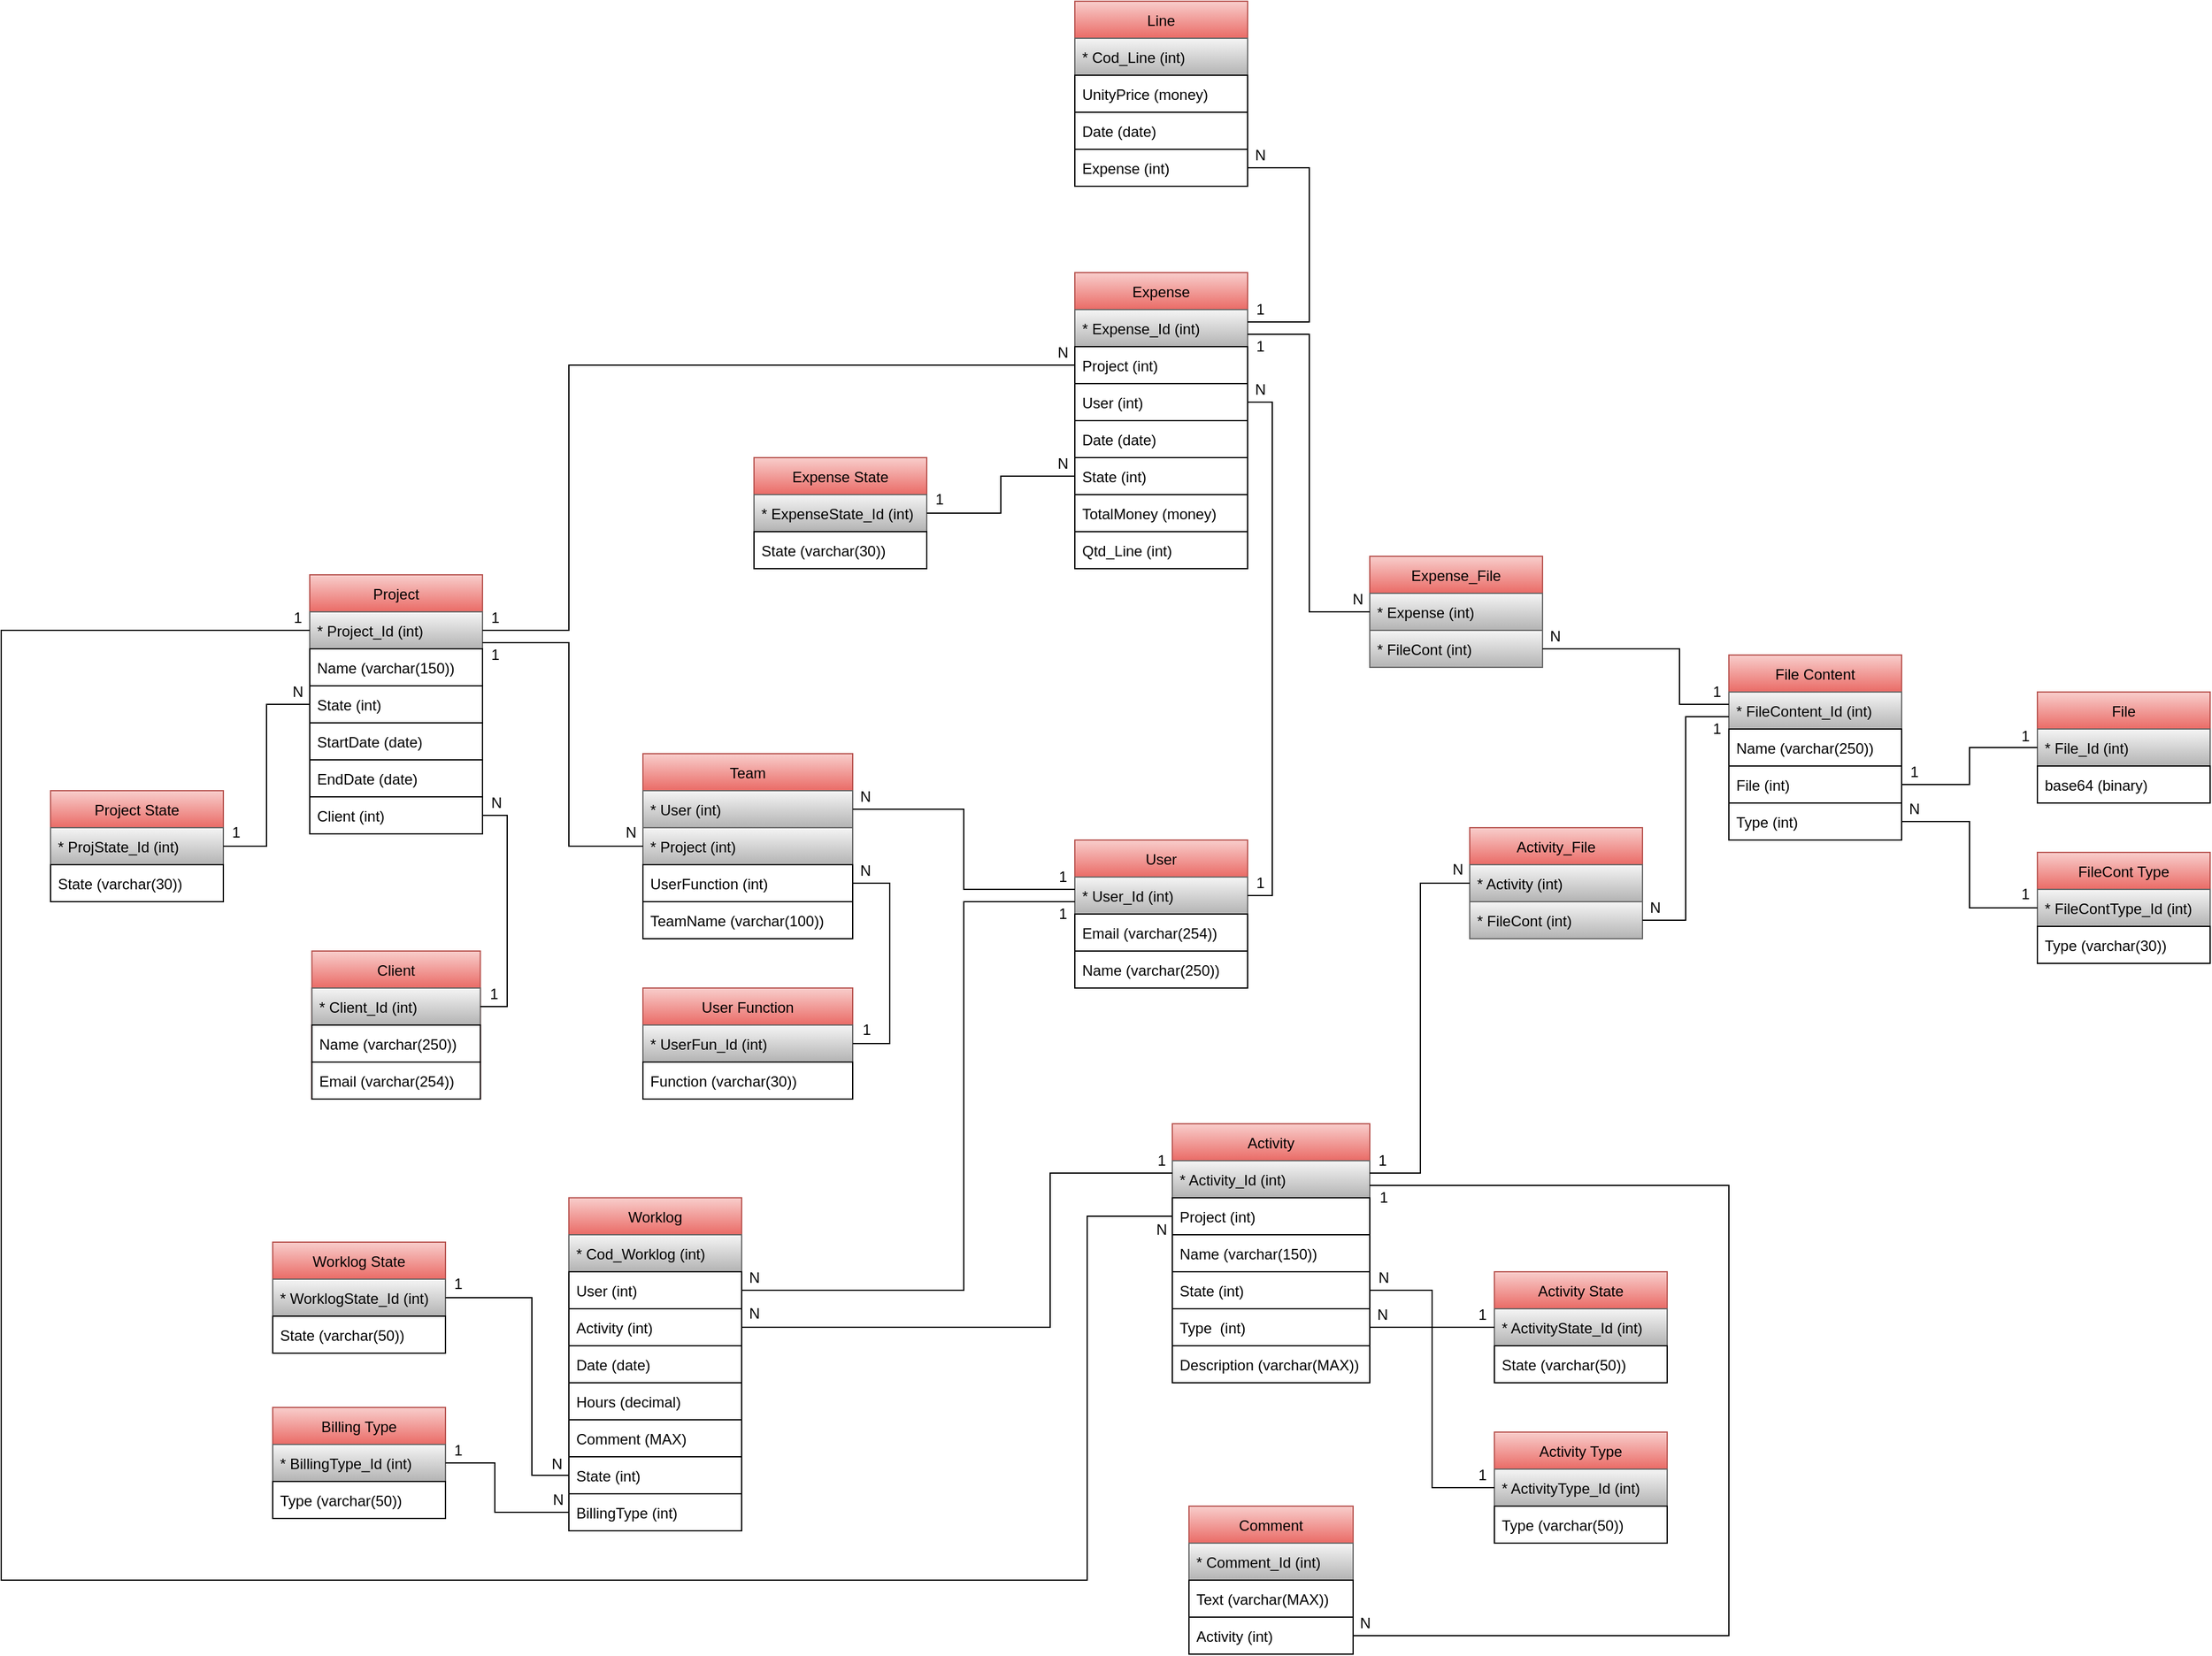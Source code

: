 <mxfile version="18.0.2" type="device"><diagram id="UZcqP46rf7-fZykjMy4E" name="Page-1"><mxGraphModel dx="1293" dy="4022" grid="1" gridSize="10" guides="1" tooltips="1" connect="1" arrows="1" fold="1" page="1" pageScale="1" pageWidth="2339" pageHeight="3300" math="0" shadow="0"><root><mxCell id="0"/><mxCell id="1" parent="0"/><mxCell id="N6C_OLNjKereVCRE5H2L-1" value="User" style="swimlane;fontStyle=0;childLayout=stackLayout;horizontal=1;startSize=30;horizontalStack=0;resizeParent=1;resizeParentMax=0;resizeLast=0;collapsible=1;marginBottom=0;fillColor=#f8cecc;strokeColor=#b85450;gradientColor=#ea6b66;" parent="1" vertex="1"><mxGeometry x="1010" y="-1820" width="140" height="120" as="geometry"/></mxCell><mxCell id="gzLGlkf0BGgcNgc3cstg-3" value="* User_Id (int)" style="text;strokeColor=#666666;fillColor=#f5f5f5;align=left;verticalAlign=middle;spacingLeft=4;spacingRight=4;overflow=hidden;points=[[0,0.5],[1,0.5]];portConstraint=eastwest;rotatable=0;gradientColor=#b3b3b3;" parent="N6C_OLNjKereVCRE5H2L-1" vertex="1"><mxGeometry y="30" width="140" height="30" as="geometry"/></mxCell><mxCell id="N6C_OLNjKereVCRE5H2L-2" value="Email (varchar(254))" style="text;align=left;verticalAlign=middle;spacingLeft=4;spacingRight=4;overflow=hidden;points=[[0,0.5],[1,0.5]];portConstraint=eastwest;rotatable=0;fillColor=default;gradientColor=none;strokeColor=default;" parent="N6C_OLNjKereVCRE5H2L-1" vertex="1"><mxGeometry y="60" width="140" height="30" as="geometry"/></mxCell><mxCell id="N6C_OLNjKereVCRE5H2L-3" value="Name (varchar(250))" style="text;strokeColor=default;fillColor=default;align=left;verticalAlign=middle;spacingLeft=4;spacingRight=4;overflow=hidden;points=[[0,0.5],[1,0.5]];portConstraint=eastwest;rotatable=0;" parent="N6C_OLNjKereVCRE5H2L-1" vertex="1"><mxGeometry y="90" width="140" height="30" as="geometry"/></mxCell><mxCell id="N6C_OLNjKereVCRE5H2L-5" value="Team" style="swimlane;fontStyle=0;childLayout=stackLayout;horizontal=1;startSize=30;horizontalStack=0;resizeParent=1;resizeParentMax=0;resizeLast=0;collapsible=1;marginBottom=0;fillColor=#f8cecc;strokeColor=#b85450;gradientColor=#ea6b66;" parent="1" vertex="1"><mxGeometry x="660" y="-1890" width="170" height="150" as="geometry"><mxRectangle x="260" y="20" width="60" height="30" as="alternateBounds"/></mxGeometry></mxCell><mxCell id="N6C_OLNjKereVCRE5H2L-6" value="* User (int)" style="text;strokeColor=#666666;fillColor=#f5f5f5;align=left;verticalAlign=middle;spacingLeft=4;spacingRight=4;overflow=hidden;points=[[0,0.5],[1,0.5]];portConstraint=eastwest;rotatable=0;gradientColor=#b3b3b3;" parent="N6C_OLNjKereVCRE5H2L-5" vertex="1"><mxGeometry y="30" width="170" height="30" as="geometry"/></mxCell><mxCell id="N6C_OLNjKereVCRE5H2L-7" value="* Project (int)" style="text;strokeColor=#666666;fillColor=#f5f5f5;align=left;verticalAlign=middle;spacingLeft=4;spacingRight=4;overflow=hidden;points=[[0,0.5],[1,0.5]];portConstraint=eastwest;rotatable=0;gradientColor=#b3b3b3;" parent="N6C_OLNjKereVCRE5H2L-5" vertex="1"><mxGeometry y="60" width="170" height="30" as="geometry"/></mxCell><mxCell id="N6C_OLNjKereVCRE5H2L-8" value="UserFunction (int)" style="text;strokeColor=default;fillColor=default;align=left;verticalAlign=middle;spacingLeft=4;spacingRight=4;overflow=hidden;points=[[0,0.5],[1,0.5]];portConstraint=eastwest;rotatable=0;" parent="N6C_OLNjKereVCRE5H2L-5" vertex="1"><mxGeometry y="90" width="170" height="30" as="geometry"/></mxCell><mxCell id="N6C_OLNjKereVCRE5H2L-9" value="TeamName (varchar(100))" style="text;strokeColor=default;fillColor=default;align=left;verticalAlign=middle;spacingLeft=4;spacingRight=4;overflow=hidden;points=[[0,0.5],[1,0.5]];portConstraint=eastwest;rotatable=0;" parent="N6C_OLNjKereVCRE5H2L-5" vertex="1"><mxGeometry y="120" width="170" height="30" as="geometry"/></mxCell><mxCell id="N6C_OLNjKereVCRE5H2L-10" value="Project" style="swimlane;fontStyle=0;childLayout=stackLayout;horizontal=1;startSize=30;horizontalStack=0;resizeParent=1;resizeParentMax=0;resizeLast=0;collapsible=1;marginBottom=0;fillColor=#f8cecc;strokeColor=#b85450;gradientColor=#ea6b66;" parent="1" vertex="1"><mxGeometry x="390" y="-2035" width="140" height="210" as="geometry"/></mxCell><mxCell id="gzLGlkf0BGgcNgc3cstg-2" value="* Project_Id (int)" style="text;strokeColor=#666666;fillColor=#f5f5f5;align=left;verticalAlign=middle;spacingLeft=4;spacingRight=4;overflow=hidden;points=[[0,0.5],[1,0.5]];portConstraint=eastwest;rotatable=0;gradientColor=#b3b3b3;" parent="N6C_OLNjKereVCRE5H2L-10" vertex="1"><mxGeometry y="30" width="140" height="30" as="geometry"/></mxCell><mxCell id="N6C_OLNjKereVCRE5H2L-11" value="Name (varchar(150))" style="text;align=left;verticalAlign=middle;spacingLeft=4;spacingRight=4;overflow=hidden;points=[[0,0.5],[1,0.5]];portConstraint=eastwest;rotatable=0;fillColor=default;strokeColor=default;" parent="N6C_OLNjKereVCRE5H2L-10" vertex="1"><mxGeometry y="60" width="140" height="30" as="geometry"/></mxCell><mxCell id="N6C_OLNjKereVCRE5H2L-12" value="State (int)" style="text;strokeColor=default;fillColor=default;align=left;verticalAlign=middle;spacingLeft=4;spacingRight=4;overflow=hidden;points=[[0,0.5],[1,0.5]];portConstraint=eastwest;rotatable=0;" parent="N6C_OLNjKereVCRE5H2L-10" vertex="1"><mxGeometry y="90" width="140" height="30" as="geometry"/></mxCell><mxCell id="N6C_OLNjKereVCRE5H2L-13" value="StartDate (date)" style="text;strokeColor=default;fillColor=default;align=left;verticalAlign=middle;spacingLeft=4;spacingRight=4;overflow=hidden;points=[[0,0.5],[1,0.5]];portConstraint=eastwest;rotatable=0;" parent="N6C_OLNjKereVCRE5H2L-10" vertex="1"><mxGeometry y="120" width="140" height="30" as="geometry"/></mxCell><mxCell id="N6C_OLNjKereVCRE5H2L-14" value="EndDate (date)" style="text;strokeColor=default;fillColor=default;align=left;verticalAlign=middle;spacingLeft=4;spacingRight=4;overflow=hidden;points=[[0,0.5],[1,0.5]];portConstraint=eastwest;rotatable=0;" parent="N6C_OLNjKereVCRE5H2L-10" vertex="1"><mxGeometry y="150" width="140" height="30" as="geometry"/></mxCell><mxCell id="gzLGlkf0BGgcNgc3cstg-12" value="Client (int)" style="text;strokeColor=default;fillColor=default;align=left;verticalAlign=middle;spacingLeft=4;spacingRight=4;overflow=hidden;points=[[0,0.5],[1,0.5]];portConstraint=eastwest;rotatable=0;" parent="N6C_OLNjKereVCRE5H2L-10" vertex="1"><mxGeometry y="180" width="140" height="30" as="geometry"/></mxCell><mxCell id="gzLGlkf0BGgcNgc3cstg-8" value="Client" style="swimlane;fontStyle=0;childLayout=stackLayout;horizontal=1;startSize=30;horizontalStack=0;resizeParent=1;resizeParentMax=0;resizeLast=0;collapsible=1;marginBottom=0;strokeColor=#b85450;fillColor=#f8cecc;gradientColor=#ea6b66;" parent="1" vertex="1"><mxGeometry x="391.75" y="-1730" width="136.5" height="120" as="geometry"/></mxCell><mxCell id="gzLGlkf0BGgcNgc3cstg-9" value="* Client_Id (int)" style="text;strokeColor=#666666;fillColor=#f5f5f5;align=left;verticalAlign=middle;spacingLeft=4;spacingRight=4;overflow=hidden;points=[[0,0.5],[1,0.5]];portConstraint=eastwest;rotatable=0;gradientColor=#b3b3b3;" parent="gzLGlkf0BGgcNgc3cstg-8" vertex="1"><mxGeometry y="30" width="136.5" height="30" as="geometry"/></mxCell><mxCell id="gzLGlkf0BGgcNgc3cstg-10" value="Name (varchar(250))" style="text;strokeColor=default;fillColor=default;align=left;verticalAlign=middle;spacingLeft=4;spacingRight=4;overflow=hidden;points=[[0,0.5],[1,0.5]];portConstraint=eastwest;rotatable=0;gradientColor=none;" parent="gzLGlkf0BGgcNgc3cstg-8" vertex="1"><mxGeometry y="60" width="136.5" height="30" as="geometry"/></mxCell><mxCell id="gzLGlkf0BGgcNgc3cstg-11" value="Email (varchar(254))" style="text;strokeColor=default;fillColor=default;align=left;verticalAlign=middle;spacingLeft=4;spacingRight=4;overflow=hidden;points=[[0,0.5],[1,0.5]];portConstraint=eastwest;rotatable=0;gradientColor=none;" parent="gzLGlkf0BGgcNgc3cstg-8" vertex="1"><mxGeometry y="90" width="136.5" height="30" as="geometry"/></mxCell><mxCell id="gzLGlkf0BGgcNgc3cstg-13" value="User Function" style="swimlane;fontStyle=0;childLayout=stackLayout;horizontal=1;startSize=30;horizontalStack=0;resizeParent=1;resizeParentMax=0;resizeLast=0;collapsible=1;marginBottom=0;strokeColor=#b85450;fillColor=#f8cecc;gradientColor=#ea6b66;" parent="1" vertex="1"><mxGeometry x="660" y="-1700" width="170" height="90" as="geometry"/></mxCell><mxCell id="gzLGlkf0BGgcNgc3cstg-14" value="* UserFun_Id (int)" style="text;strokeColor=#666666;fillColor=#f5f5f5;align=left;verticalAlign=middle;spacingLeft=4;spacingRight=4;overflow=hidden;points=[[0,0.5],[1,0.5]];portConstraint=eastwest;rotatable=0;gradientColor=#b3b3b3;" parent="gzLGlkf0BGgcNgc3cstg-13" vertex="1"><mxGeometry y="30" width="170" height="30" as="geometry"/></mxCell><mxCell id="gzLGlkf0BGgcNgc3cstg-15" value="Function (varchar(30))" style="text;strokeColor=default;fillColor=default;align=left;verticalAlign=middle;spacingLeft=4;spacingRight=4;overflow=hidden;points=[[0,0.5],[1,0.5]];portConstraint=eastwest;rotatable=0;" parent="gzLGlkf0BGgcNgc3cstg-13" vertex="1"><mxGeometry y="60" width="170" height="30" as="geometry"/></mxCell><mxCell id="gzLGlkf0BGgcNgc3cstg-21" value="Project State" style="swimlane;fontStyle=0;childLayout=stackLayout;horizontal=1;startSize=30;horizontalStack=0;resizeParent=1;resizeParentMax=0;resizeLast=0;collapsible=1;marginBottom=0;strokeColor=#b85450;fillColor=#f8cecc;gradientColor=#ea6b66;" parent="1" vertex="1"><mxGeometry x="180" y="-1860" width="140" height="90" as="geometry"/></mxCell><mxCell id="gzLGlkf0BGgcNgc3cstg-22" value="* ProjState_Id (int)" style="text;strokeColor=#666666;fillColor=#f5f5f5;align=left;verticalAlign=middle;spacingLeft=4;spacingRight=4;overflow=hidden;points=[[0,0.5],[1,0.5]];portConstraint=eastwest;rotatable=0;gradientColor=#b3b3b3;" parent="gzLGlkf0BGgcNgc3cstg-21" vertex="1"><mxGeometry y="30" width="140" height="30" as="geometry"/></mxCell><mxCell id="gzLGlkf0BGgcNgc3cstg-23" value="State (varchar(30))" style="text;strokeColor=default;fillColor=default;align=left;verticalAlign=middle;spacingLeft=4;spacingRight=4;overflow=hidden;points=[[0,0.5],[1,0.5]];portConstraint=eastwest;rotatable=0;" parent="gzLGlkf0BGgcNgc3cstg-21" vertex="1"><mxGeometry y="60" width="140" height="30" as="geometry"/></mxCell><mxCell id="gzLGlkf0BGgcNgc3cstg-46" value="Activity_File" style="swimlane;fontStyle=0;childLayout=stackLayout;horizontal=1;startSize=30;horizontalStack=0;resizeParent=1;resizeParentMax=0;resizeLast=0;collapsible=1;marginBottom=0;strokeColor=#b85450;fillColor=#f8cecc;gradientColor=#ea6b66;" parent="1" vertex="1"><mxGeometry x="1330" y="-1830" width="140" height="90" as="geometry"/></mxCell><mxCell id="gzLGlkf0BGgcNgc3cstg-47" value="* Activity (int)" style="text;strokeColor=#666666;fillColor=#f5f5f5;align=left;verticalAlign=middle;spacingLeft=4;spacingRight=4;overflow=hidden;points=[[0,0.5],[1,0.5]];portConstraint=eastwest;rotatable=0;gradientColor=#b3b3b3;" parent="gzLGlkf0BGgcNgc3cstg-46" vertex="1"><mxGeometry y="30" width="140" height="30" as="geometry"/></mxCell><mxCell id="gzLGlkf0BGgcNgc3cstg-48" value="* FileCont (int)" style="text;strokeColor=#666666;fillColor=#f5f5f5;align=left;verticalAlign=middle;spacingLeft=4;spacingRight=4;overflow=hidden;points=[[0,0.5],[1,0.5]];portConstraint=eastwest;rotatable=0;gradientColor=#b3b3b3;" parent="gzLGlkf0BGgcNgc3cstg-46" vertex="1"><mxGeometry y="60" width="140" height="30" as="geometry"/></mxCell><mxCell id="gzLGlkf0BGgcNgc3cstg-50" value="File Content" style="swimlane;fontStyle=0;childLayout=stackLayout;horizontal=1;startSize=30;horizontalStack=0;resizeParent=1;resizeParentMax=0;resizeLast=0;collapsible=1;marginBottom=0;strokeColor=#b85450;fillColor=#f8cecc;gradientColor=#ea6b66;" parent="1" vertex="1"><mxGeometry x="1540" y="-1970" width="140" height="150" as="geometry"/></mxCell><mxCell id="gzLGlkf0BGgcNgc3cstg-54" value="* FileContent_Id (int)" style="text;strokeColor=#666666;fillColor=#f5f5f5;align=left;verticalAlign=middle;spacingLeft=4;spacingRight=4;overflow=hidden;points=[[0,0.5],[1,0.5]];portConstraint=eastwest;rotatable=0;gradientColor=#b3b3b3;" parent="gzLGlkf0BGgcNgc3cstg-50" vertex="1"><mxGeometry y="30" width="140" height="30" as="geometry"/></mxCell><mxCell id="gzLGlkf0BGgcNgc3cstg-51" value="Name (varchar(250))" style="text;strokeColor=default;fillColor=default;align=left;verticalAlign=middle;spacingLeft=4;spacingRight=4;overflow=hidden;points=[[0,0.5],[1,0.5]];portConstraint=eastwest;rotatable=0;" parent="gzLGlkf0BGgcNgc3cstg-50" vertex="1"><mxGeometry y="60" width="140" height="30" as="geometry"/></mxCell><mxCell id="gzLGlkf0BGgcNgc3cstg-59" value="File (int)" style="text;strokeColor=default;fillColor=default;align=left;verticalAlign=middle;spacingLeft=4;spacingRight=4;overflow=hidden;points=[[0,0.5],[1,0.5]];portConstraint=eastwest;rotatable=0;" parent="gzLGlkf0BGgcNgc3cstg-50" vertex="1"><mxGeometry y="90" width="140" height="30" as="geometry"/></mxCell><mxCell id="gzLGlkf0BGgcNgc3cstg-52" value="Type (int)" style="text;strokeColor=default;fillColor=default;align=left;verticalAlign=middle;spacingLeft=4;spacingRight=4;overflow=hidden;points=[[0,0.5],[1,0.5]];portConstraint=eastwest;rotatable=0;" parent="gzLGlkf0BGgcNgc3cstg-50" vertex="1"><mxGeometry y="120" width="140" height="30" as="geometry"/></mxCell><mxCell id="gzLGlkf0BGgcNgc3cstg-55" value="File" style="swimlane;fontStyle=0;childLayout=stackLayout;horizontal=1;startSize=30;horizontalStack=0;resizeParent=1;resizeParentMax=0;resizeLast=0;collapsible=1;marginBottom=0;strokeColor=#b85450;fillColor=#f8cecc;gradientColor=#ea6b66;" parent="1" vertex="1"><mxGeometry x="1790" y="-1940" width="140" height="90" as="geometry"/></mxCell><mxCell id="gzLGlkf0BGgcNgc3cstg-56" value="* File_Id (int)" style="text;strokeColor=#666666;fillColor=#f5f5f5;align=left;verticalAlign=middle;spacingLeft=4;spacingRight=4;overflow=hidden;points=[[0,0.5],[1,0.5]];portConstraint=eastwest;rotatable=0;gradientColor=#b3b3b3;" parent="gzLGlkf0BGgcNgc3cstg-55" vertex="1"><mxGeometry y="30" width="140" height="30" as="geometry"/></mxCell><mxCell id="gzLGlkf0BGgcNgc3cstg-57" value="base64 (binary)" style="text;strokeColor=default;fillColor=default;align=left;verticalAlign=middle;spacingLeft=4;spacingRight=4;overflow=hidden;points=[[0,0.5],[1,0.5]];portConstraint=eastwest;rotatable=0;" parent="gzLGlkf0BGgcNgc3cstg-55" vertex="1"><mxGeometry y="60" width="140" height="30" as="geometry"/></mxCell><mxCell id="gzLGlkf0BGgcNgc3cstg-63" value="Expense" style="swimlane;fontStyle=0;childLayout=stackLayout;horizontal=1;startSize=30;horizontalStack=0;resizeParent=1;resizeParentMax=0;resizeLast=0;collapsible=1;marginBottom=0;strokeColor=#b85450;fillColor=#f8cecc;gradientColor=#ea6b66;" parent="1" vertex="1"><mxGeometry x="1010" y="-2280" width="140" height="240" as="geometry"/></mxCell><mxCell id="gzLGlkf0BGgcNgc3cstg-64" value="* Expense_Id (int)" style="text;strokeColor=#666666;fillColor=#f5f5f5;align=left;verticalAlign=middle;spacingLeft=4;spacingRight=4;overflow=hidden;points=[[0,0.5],[1,0.5]];portConstraint=eastwest;rotatable=0;gradientColor=#b3b3b3;" parent="gzLGlkf0BGgcNgc3cstg-63" vertex="1"><mxGeometry y="30" width="140" height="30" as="geometry"/></mxCell><mxCell id="gzLGlkf0BGgcNgc3cstg-65" value="Project (int)" style="text;strokeColor=default;fillColor=default;align=left;verticalAlign=middle;spacingLeft=4;spacingRight=4;overflow=hidden;points=[[0,0.5],[1,0.5]];portConstraint=eastwest;rotatable=0;" parent="gzLGlkf0BGgcNgc3cstg-63" vertex="1"><mxGeometry y="60" width="140" height="30" as="geometry"/></mxCell><mxCell id="gzLGlkf0BGgcNgc3cstg-77" value="User (int)" style="text;strokeColor=default;fillColor=default;align=left;verticalAlign=middle;spacingLeft=4;spacingRight=4;overflow=hidden;points=[[0,0.5],[1,0.5]];portConstraint=eastwest;rotatable=0;" parent="gzLGlkf0BGgcNgc3cstg-63" vertex="1"><mxGeometry y="90" width="140" height="30" as="geometry"/></mxCell><mxCell id="gzLGlkf0BGgcNgc3cstg-66" value="Date (date)" style="text;strokeColor=default;fillColor=default;align=left;verticalAlign=middle;spacingLeft=4;spacingRight=4;overflow=hidden;points=[[0,0.5],[1,0.5]];portConstraint=eastwest;rotatable=0;" parent="gzLGlkf0BGgcNgc3cstg-63" vertex="1"><mxGeometry y="120" width="140" height="30" as="geometry"/></mxCell><mxCell id="gzLGlkf0BGgcNgc3cstg-78" value="State (int)" style="text;strokeColor=default;fillColor=default;align=left;verticalAlign=middle;spacingLeft=4;spacingRight=4;overflow=hidden;points=[[0,0.5],[1,0.5]];portConstraint=eastwest;rotatable=0;" parent="gzLGlkf0BGgcNgc3cstg-63" vertex="1"><mxGeometry y="150" width="140" height="30" as="geometry"/></mxCell><mxCell id="gzLGlkf0BGgcNgc3cstg-92" value="TotalMoney (money)" style="text;strokeColor=default;fillColor=default;align=left;verticalAlign=middle;spacingLeft=4;spacingRight=4;overflow=hidden;points=[[0,0.5],[1,0.5]];portConstraint=eastwest;rotatable=0;" parent="gzLGlkf0BGgcNgc3cstg-63" vertex="1"><mxGeometry y="180" width="140" height="30" as="geometry"/></mxCell><mxCell id="gzLGlkf0BGgcNgc3cstg-94" value="Qtd_Line (int)" style="text;strokeColor=default;fillColor=default;align=left;verticalAlign=middle;spacingLeft=4;spacingRight=4;overflow=hidden;points=[[0,0.5],[1,0.5]];portConstraint=eastwest;rotatable=0;" parent="gzLGlkf0BGgcNgc3cstg-63" vertex="1"><mxGeometry y="210" width="140" height="30" as="geometry"/></mxCell><mxCell id="gzLGlkf0BGgcNgc3cstg-67" value="Expense_File" style="swimlane;fontStyle=0;childLayout=stackLayout;horizontal=1;startSize=30;horizontalStack=0;resizeParent=1;resizeParentMax=0;resizeLast=0;collapsible=1;marginBottom=0;strokeColor=#b85450;fillColor=#f8cecc;gradientColor=#ea6b66;" parent="1" vertex="1"><mxGeometry x="1249" y="-2050" width="140" height="90" as="geometry"/></mxCell><mxCell id="gzLGlkf0BGgcNgc3cstg-68" value="* Expense (int)" style="text;strokeColor=#666666;fillColor=#f5f5f5;align=left;verticalAlign=middle;spacingLeft=4;spacingRight=4;overflow=hidden;points=[[0,0.5],[1,0.5]];portConstraint=eastwest;rotatable=0;gradientColor=#b3b3b3;" parent="gzLGlkf0BGgcNgc3cstg-67" vertex="1"><mxGeometry y="30" width="140" height="30" as="geometry"/></mxCell><mxCell id="gzLGlkf0BGgcNgc3cstg-69" value="* FileCont (int)" style="text;strokeColor=#666666;fillColor=#f5f5f5;align=left;verticalAlign=middle;spacingLeft=4;spacingRight=4;overflow=hidden;points=[[0,0.5],[1,0.5]];portConstraint=eastwest;rotatable=0;gradientColor=#b3b3b3;" parent="gzLGlkf0BGgcNgc3cstg-67" vertex="1"><mxGeometry y="60" width="140" height="30" as="geometry"/></mxCell><mxCell id="gzLGlkf0BGgcNgc3cstg-71" value="FileCont Type" style="swimlane;fontStyle=0;childLayout=stackLayout;horizontal=1;startSize=30;horizontalStack=0;resizeParent=1;resizeParentMax=0;resizeLast=0;collapsible=1;marginBottom=0;strokeColor=#b85450;fillColor=#f8cecc;gradientColor=#ea6b66;" parent="1" vertex="1"><mxGeometry x="1790" y="-1810" width="140" height="90" as="geometry"/></mxCell><mxCell id="gzLGlkf0BGgcNgc3cstg-72" value="* FileContType_Id (int)" style="text;strokeColor=#666666;fillColor=#f5f5f5;align=left;verticalAlign=middle;spacingLeft=4;spacingRight=4;overflow=hidden;points=[[0,0.5],[1,0.5]];portConstraint=eastwest;rotatable=0;gradientColor=#b3b3b3;" parent="gzLGlkf0BGgcNgc3cstg-71" vertex="1"><mxGeometry y="30" width="140" height="30" as="geometry"/></mxCell><mxCell id="gzLGlkf0BGgcNgc3cstg-73" value="Type (varchar(30))" style="text;strokeColor=default;fillColor=default;align=left;verticalAlign=middle;spacingLeft=4;spacingRight=4;overflow=hidden;points=[[0,0.5],[1,0.5]];portConstraint=eastwest;rotatable=0;" parent="gzLGlkf0BGgcNgc3cstg-71" vertex="1"><mxGeometry y="60" width="140" height="30" as="geometry"/></mxCell><mxCell id="gzLGlkf0BGgcNgc3cstg-79" value="Expense State" style="swimlane;fontStyle=0;childLayout=stackLayout;horizontal=1;startSize=30;horizontalStack=0;resizeParent=1;resizeParentMax=0;resizeLast=0;collapsible=1;marginBottom=0;strokeColor=#b85450;fillColor=#f8cecc;gradientColor=#ea6b66;" parent="1" vertex="1"><mxGeometry x="750" y="-2130" width="140" height="90" as="geometry"/></mxCell><mxCell id="gzLGlkf0BGgcNgc3cstg-80" value="* ExpenseState_Id (int)" style="text;strokeColor=#666666;fillColor=#f5f5f5;align=left;verticalAlign=middle;spacingLeft=4;spacingRight=4;overflow=hidden;points=[[0,0.5],[1,0.5]];portConstraint=eastwest;rotatable=0;gradientColor=#b3b3b3;" parent="gzLGlkf0BGgcNgc3cstg-79" vertex="1"><mxGeometry y="30" width="140" height="30" as="geometry"/></mxCell><mxCell id="gzLGlkf0BGgcNgc3cstg-81" value="State (varchar(30))" style="text;strokeColor=default;fillColor=default;align=left;verticalAlign=middle;spacingLeft=4;spacingRight=4;overflow=hidden;points=[[0,0.5],[1,0.5]];portConstraint=eastwest;rotatable=0;" parent="gzLGlkf0BGgcNgc3cstg-79" vertex="1"><mxGeometry y="60" width="140" height="30" as="geometry"/></mxCell><mxCell id="gzLGlkf0BGgcNgc3cstg-85" value="Line" style="swimlane;fontStyle=0;childLayout=stackLayout;horizontal=1;startSize=30;horizontalStack=0;resizeParent=1;resizeParentMax=0;resizeLast=0;collapsible=1;marginBottom=0;strokeColor=#b85450;fillColor=#f8cecc;gradientColor=#ea6b66;" parent="1" vertex="1"><mxGeometry x="1010" y="-2500" width="140" height="150" as="geometry"/></mxCell><mxCell id="gzLGlkf0BGgcNgc3cstg-86" value="* Cod_Line (int)" style="text;strokeColor=#666666;fillColor=#f5f5f5;align=left;verticalAlign=middle;spacingLeft=4;spacingRight=4;overflow=hidden;points=[[0,0.5],[1,0.5]];portConstraint=eastwest;rotatable=0;gradientColor=#b3b3b3;" parent="gzLGlkf0BGgcNgc3cstg-85" vertex="1"><mxGeometry y="30" width="140" height="30" as="geometry"/></mxCell><mxCell id="gzLGlkf0BGgcNgc3cstg-87" value="UnityPrice (money)" style="text;align=left;verticalAlign=middle;spacingLeft=4;spacingRight=4;overflow=hidden;points=[[0,0.5],[1,0.5]];portConstraint=eastwest;rotatable=0;strokeColor=default;fillColor=default;" parent="gzLGlkf0BGgcNgc3cstg-85" vertex="1"><mxGeometry y="60" width="140" height="30" as="geometry"/></mxCell><mxCell id="gzLGlkf0BGgcNgc3cstg-88" value="Date (date)" style="text;align=left;verticalAlign=middle;spacingLeft=4;spacingRight=4;overflow=hidden;points=[[0,0.5],[1,0.5]];portConstraint=eastwest;rotatable=0;strokeColor=default;fillColor=default;" parent="gzLGlkf0BGgcNgc3cstg-85" vertex="1"><mxGeometry y="90" width="140" height="30" as="geometry"/></mxCell><mxCell id="gzLGlkf0BGgcNgc3cstg-96" value="Expense (int)" style="text;align=left;verticalAlign=middle;spacingLeft=4;spacingRight=4;overflow=hidden;points=[[0,0.5],[1,0.5]];portConstraint=eastwest;rotatable=0;strokeColor=default;fillColor=default;" parent="gzLGlkf0BGgcNgc3cstg-85" vertex="1"><mxGeometry y="120" width="140" height="30" as="geometry"/></mxCell><mxCell id="U_31m7MZZK4aM4QeYQs5-18" value="Activity" style="swimlane;fontStyle=0;childLayout=stackLayout;horizontal=1;startSize=30;horizontalStack=0;resizeParent=1;resizeParentMax=0;resizeLast=0;collapsible=1;marginBottom=0;fillColor=#f8cecc;strokeColor=#b85450;gradientColor=#ea6b66;" parent="1" vertex="1"><mxGeometry x="1089" y="-1590" width="160" height="210" as="geometry"/></mxCell><mxCell id="U_31m7MZZK4aM4QeYQs5-19" value="* Activity_Id (int)" style="text;align=left;verticalAlign=middle;spacingLeft=4;spacingRight=4;overflow=hidden;points=[[0,0.5],[1,0.5]];portConstraint=eastwest;rotatable=0;fillColor=#f5f5f5;strokeColor=#666666;gradientColor=#b3b3b3;" parent="U_31m7MZZK4aM4QeYQs5-18" vertex="1"><mxGeometry y="30" width="160" height="30" as="geometry"/></mxCell><mxCell id="U_31m7MZZK4aM4QeYQs5-24" value="Project (int)" style="text;strokeColor=default;fillColor=default;align=left;verticalAlign=middle;spacingLeft=4;spacingRight=4;overflow=hidden;points=[[0,0.5],[1,0.5]];portConstraint=eastwest;rotatable=0;" parent="U_31m7MZZK4aM4QeYQs5-18" vertex="1"><mxGeometry y="60" width="160" height="30" as="geometry"/></mxCell><mxCell id="U_31m7MZZK4aM4QeYQs5-20" value="Name (varchar(150))" style="text;align=left;verticalAlign=middle;spacingLeft=4;spacingRight=4;overflow=hidden;points=[[0,0.5],[1,0.5]];portConstraint=eastwest;rotatable=0;fillColor=default;strokeColor=default;" parent="U_31m7MZZK4aM4QeYQs5-18" vertex="1"><mxGeometry y="90" width="160" height="30" as="geometry"/></mxCell><mxCell id="U_31m7MZZK4aM4QeYQs5-22" value="State (int)" style="text;strokeColor=default;fillColor=default;align=left;verticalAlign=middle;spacingLeft=4;spacingRight=4;overflow=hidden;points=[[0,0.5],[1,0.5]];portConstraint=eastwest;rotatable=0;" parent="U_31m7MZZK4aM4QeYQs5-18" vertex="1"><mxGeometry y="120" width="160" height="30" as="geometry"/></mxCell><mxCell id="U_31m7MZZK4aM4QeYQs5-23" value="Type  (int)" style="text;strokeColor=default;fillColor=default;align=left;verticalAlign=middle;spacingLeft=4;spacingRight=4;overflow=hidden;points=[[0,0.5],[1,0.5]];portConstraint=eastwest;rotatable=0;" parent="U_31m7MZZK4aM4QeYQs5-18" vertex="1"><mxGeometry y="150" width="160" height="30" as="geometry"/></mxCell><mxCell id="U_31m7MZZK4aM4QeYQs5-21" value="Description (varchar(MAX))" style="text;strokeColor=default;fillColor=default;align=left;verticalAlign=middle;spacingLeft=4;spacingRight=4;overflow=hidden;points=[[0,0.5],[1,0.5]];portConstraint=eastwest;rotatable=0;" parent="U_31m7MZZK4aM4QeYQs5-18" vertex="1"><mxGeometry y="180" width="160" height="30" as="geometry"/></mxCell><mxCell id="U_31m7MZZK4aM4QeYQs5-26" value="Worklog" style="swimlane;fontStyle=0;childLayout=stackLayout;horizontal=1;startSize=30;horizontalStack=0;resizeParent=1;resizeParentMax=0;resizeLast=0;collapsible=1;marginBottom=0;fillColor=#f8cecc;strokeColor=#b85450;gradientColor=#ea6b66;swimlaneFillColor=none;" parent="1" vertex="1"><mxGeometry x="600" y="-1530" width="140" height="270" as="geometry"><mxRectangle x="94" y="20" width="80" height="30" as="alternateBounds"/></mxGeometry></mxCell><mxCell id="U_31m7MZZK4aM4QeYQs5-27" value="* Cod_Worklog (int)" style="text;strokeColor=#666666;fillColor=#f5f5f5;align=left;verticalAlign=middle;spacingLeft=4;spacingRight=4;overflow=hidden;points=[[0,0.5],[1,0.5]];portConstraint=eastwest;rotatable=0;gradientColor=#b3b3b3;" parent="U_31m7MZZK4aM4QeYQs5-26" vertex="1"><mxGeometry y="30" width="140" height="30" as="geometry"/></mxCell><mxCell id="U_31m7MZZK4aM4QeYQs5-28" value="User (int)" style="text;align=left;verticalAlign=middle;spacingLeft=4;spacingRight=4;overflow=hidden;points=[[0,0.5],[1,0.5]];portConstraint=eastwest;rotatable=0;fillColor=default;strokeColor=default;" parent="U_31m7MZZK4aM4QeYQs5-26" vertex="1"><mxGeometry y="60" width="140" height="30" as="geometry"/></mxCell><mxCell id="U_31m7MZZK4aM4QeYQs5-29" value="Activity (int)" style="text;align=left;verticalAlign=middle;spacingLeft=4;spacingRight=4;overflow=hidden;points=[[0,0.5],[1,0.5]];portConstraint=eastwest;rotatable=0;fillColor=default;strokeColor=default;" parent="U_31m7MZZK4aM4QeYQs5-26" vertex="1"><mxGeometry y="90" width="140" height="30" as="geometry"/></mxCell><mxCell id="U_31m7MZZK4aM4QeYQs5-30" value="Date (date)" style="text;strokeColor=default;fillColor=default;align=left;verticalAlign=middle;spacingLeft=4;spacingRight=4;overflow=hidden;points=[[0,0.5],[1,0.5]];portConstraint=eastwest;rotatable=0;" parent="U_31m7MZZK4aM4QeYQs5-26" vertex="1"><mxGeometry y="120" width="140" height="30" as="geometry"/></mxCell><mxCell id="U_31m7MZZK4aM4QeYQs5-31" value="Hours (decimal)" style="text;strokeColor=default;fillColor=default;align=left;verticalAlign=middle;spacingLeft=4;spacingRight=4;overflow=hidden;points=[[0,0.5],[1,0.5]];portConstraint=eastwest;rotatable=0;" parent="U_31m7MZZK4aM4QeYQs5-26" vertex="1"><mxGeometry y="150" width="140" height="30" as="geometry"/></mxCell><mxCell id="U_31m7MZZK4aM4QeYQs5-32" value="Comment (MAX)" style="text;strokeColor=default;fillColor=default;align=left;verticalAlign=middle;spacingLeft=4;spacingRight=4;overflow=hidden;points=[[0,0.5],[1,0.5]];portConstraint=eastwest;rotatable=0;" parent="U_31m7MZZK4aM4QeYQs5-26" vertex="1"><mxGeometry y="180" width="140" height="30" as="geometry"/></mxCell><mxCell id="U_31m7MZZK4aM4QeYQs5-34" value="State (int)" style="text;strokeColor=default;fillColor=default;align=left;verticalAlign=middle;spacingLeft=4;spacingRight=4;overflow=hidden;points=[[0,0.5],[1,0.5]];portConstraint=eastwest;rotatable=0;" parent="U_31m7MZZK4aM4QeYQs5-26" vertex="1"><mxGeometry y="210" width="140" height="30" as="geometry"/></mxCell><mxCell id="U_31m7MZZK4aM4QeYQs5-33" value="BillingType (int)" style="text;strokeColor=default;fillColor=default;align=left;verticalAlign=middle;spacingLeft=4;spacingRight=4;overflow=hidden;points=[[0,0.5],[1,0.5]];portConstraint=eastwest;rotatable=0;" parent="U_31m7MZZK4aM4QeYQs5-26" vertex="1"><mxGeometry y="240" width="140" height="30" as="geometry"/></mxCell><mxCell id="U_31m7MZZK4aM4QeYQs5-48" value="Comment" style="swimlane;fontStyle=0;childLayout=stackLayout;horizontal=1;startSize=30;horizontalStack=0;resizeParent=1;resizeParentMax=0;resizeLast=0;collapsible=1;marginBottom=0;strokeColor=#b85450;fillColor=#f8cecc;gradientColor=#ea6b66;" parent="1" vertex="1"><mxGeometry x="1102.5" y="-1280" width="133" height="120" as="geometry"/></mxCell><mxCell id="U_31m7MZZK4aM4QeYQs5-49" value="* Comment_Id (int)" style="text;strokeColor=#666666;fillColor=#f5f5f5;align=left;verticalAlign=middle;spacingLeft=4;spacingRight=4;overflow=hidden;points=[[0,0.5],[1,0.5]];portConstraint=eastwest;rotatable=0;gradientColor=#b3b3b3;" parent="U_31m7MZZK4aM4QeYQs5-48" vertex="1"><mxGeometry y="30" width="133" height="30" as="geometry"/></mxCell><mxCell id="U_31m7MZZK4aM4QeYQs5-50" value="Text (varchar(MAX))" style="text;strokeColor=default;fillColor=default;align=left;verticalAlign=middle;spacingLeft=4;spacingRight=4;overflow=hidden;points=[[0,0.5],[1,0.5]];portConstraint=eastwest;rotatable=0;gradientColor=none;" parent="U_31m7MZZK4aM4QeYQs5-48" vertex="1"><mxGeometry y="60" width="133" height="30" as="geometry"/></mxCell><mxCell id="U_31m7MZZK4aM4QeYQs5-51" value="Activity (int)" style="text;strokeColor=default;fillColor=default;align=left;verticalAlign=middle;spacingLeft=4;spacingRight=4;overflow=hidden;points=[[0,0.5],[1,0.5]];portConstraint=eastwest;rotatable=0;gradientColor=none;" parent="U_31m7MZZK4aM4QeYQs5-48" vertex="1"><mxGeometry y="90" width="133" height="30" as="geometry"/></mxCell><mxCell id="T3juQchSKDsVYHP0RLBN-5" value="Activity State" style="swimlane;fontStyle=0;childLayout=stackLayout;horizontal=1;startSize=30;horizontalStack=0;resizeParent=1;resizeParentMax=0;resizeLast=0;collapsible=1;marginBottom=0;fillColor=#f8cecc;gradientColor=#ea6b66;strokeColor=#b85450;" parent="1" vertex="1"><mxGeometry x="1350" y="-1470" width="140" height="90" as="geometry"/></mxCell><mxCell id="T3juQchSKDsVYHP0RLBN-6" value="* ActivityState_Id (int)" style="text;strokeColor=#666666;fillColor=#f5f5f5;align=left;verticalAlign=middle;spacingLeft=4;spacingRight=4;overflow=hidden;points=[[0,0.5],[1,0.5]];portConstraint=eastwest;rotatable=0;gradientColor=#b3b3b3;" parent="T3juQchSKDsVYHP0RLBN-5" vertex="1"><mxGeometry y="30" width="140" height="30" as="geometry"/></mxCell><mxCell id="T3juQchSKDsVYHP0RLBN-7" value="State (varchar(50))" style="text;strokeColor=default;fillColor=default;align=left;verticalAlign=middle;spacingLeft=4;spacingRight=4;overflow=hidden;points=[[0,0.5],[1,0.5]];portConstraint=eastwest;rotatable=0;" parent="T3juQchSKDsVYHP0RLBN-5" vertex="1"><mxGeometry y="60" width="140" height="30" as="geometry"/></mxCell><mxCell id="T3juQchSKDsVYHP0RLBN-9" style="edgeStyle=orthogonalEdgeStyle;rounded=0;orthogonalLoop=1;jettySize=auto;html=1;endArrow=none;endFill=0;" parent="1" source="gzLGlkf0BGgcNgc3cstg-22" target="N6C_OLNjKereVCRE5H2L-12" edge="1"><mxGeometry relative="1" as="geometry"/></mxCell><mxCell id="T3juQchSKDsVYHP0RLBN-10" style="edgeStyle=orthogonalEdgeStyle;rounded=0;orthogonalLoop=1;jettySize=auto;html=1;endArrow=none;endFill=0;" parent="1" source="gzLGlkf0BGgcNgc3cstg-9" target="gzLGlkf0BGgcNgc3cstg-12" edge="1"><mxGeometry relative="1" as="geometry"><Array as="points"><mxPoint x="550" y="-1685"/><mxPoint x="550" y="-1840"/></Array></mxGeometry></mxCell><mxCell id="T3juQchSKDsVYHP0RLBN-12" style="edgeStyle=orthogonalEdgeStyle;rounded=0;orthogonalLoop=1;jettySize=auto;html=1;endArrow=none;endFill=0;" parent="1" source="gzLGlkf0BGgcNgc3cstg-14" target="N6C_OLNjKereVCRE5H2L-8" edge="1"><mxGeometry relative="1" as="geometry"><Array as="points"><mxPoint x="860" y="-1655"/><mxPoint x="860" y="-1785"/></Array></mxGeometry></mxCell><mxCell id="T3juQchSKDsVYHP0RLBN-13" style="edgeStyle=orthogonalEdgeStyle;rounded=0;orthogonalLoop=1;jettySize=auto;html=1;endArrow=none;endFill=0;" parent="1" source="gzLGlkf0BGgcNgc3cstg-3" target="N6C_OLNjKereVCRE5H2L-6" edge="1"><mxGeometry relative="1" as="geometry"><Array as="points"><mxPoint x="920" y="-1780"/><mxPoint x="920" y="-1845"/></Array></mxGeometry></mxCell><mxCell id="T3juQchSKDsVYHP0RLBN-14" style="edgeStyle=orthogonalEdgeStyle;rounded=0;orthogonalLoop=1;jettySize=auto;html=1;endArrow=none;endFill=0;" parent="1" source="gzLGlkf0BGgcNgc3cstg-2" target="N6C_OLNjKereVCRE5H2L-7" edge="1"><mxGeometry relative="1" as="geometry"><Array as="points"><mxPoint x="600" y="-1980"/><mxPoint x="600" y="-1815"/></Array></mxGeometry></mxCell><mxCell id="T3juQchSKDsVYHP0RLBN-15" style="edgeStyle=orthogonalEdgeStyle;rounded=0;orthogonalLoop=1;jettySize=auto;html=1;endArrow=none;endFill=0;" parent="1" source="gzLGlkf0BGgcNgc3cstg-3" target="U_31m7MZZK4aM4QeYQs5-28" edge="1"><mxGeometry relative="1" as="geometry"><Array as="points"><mxPoint x="920" y="-1770"/><mxPoint x="920" y="-1455"/></Array></mxGeometry></mxCell><mxCell id="T3juQchSKDsVYHP0RLBN-16" style="edgeStyle=orthogonalEdgeStyle;rounded=0;orthogonalLoop=1;jettySize=auto;html=1;endArrow=none;endFill=0;" parent="1" source="U_31m7MZZK4aM4QeYQs5-19" target="U_31m7MZZK4aM4QeYQs5-29" edge="1"><mxGeometry relative="1" as="geometry"><Array as="points"><mxPoint x="990" y="-1550"/><mxPoint x="990" y="-1425"/></Array></mxGeometry></mxCell><mxCell id="T3juQchSKDsVYHP0RLBN-17" style="edgeStyle=orthogonalEdgeStyle;rounded=0;orthogonalLoop=1;jettySize=auto;html=1;endArrow=none;endFill=0;" parent="1" source="U_31m7MZZK4aM4QeYQs5-19" target="U_31m7MZZK4aM4QeYQs5-51" edge="1"><mxGeometry relative="1" as="geometry"><Array as="points"><mxPoint x="1540" y="-1540"/><mxPoint x="1540" y="-1175"/></Array></mxGeometry></mxCell><mxCell id="T3juQchSKDsVYHP0RLBN-18" style="edgeStyle=orthogonalEdgeStyle;rounded=0;orthogonalLoop=1;jettySize=auto;html=1;endArrow=none;endFill=0;" parent="1" source="T3juQchSKDsVYHP0RLBN-6" target="U_31m7MZZK4aM4QeYQs5-22" edge="1"><mxGeometry relative="1" as="geometry"/></mxCell><mxCell id="T3juQchSKDsVYHP0RLBN-20" style="edgeStyle=orthogonalEdgeStyle;rounded=0;orthogonalLoop=1;jettySize=auto;html=1;endArrow=none;endFill=0;" parent="1" source="gzLGlkf0BGgcNgc3cstg-2" target="U_31m7MZZK4aM4QeYQs5-24" edge="1"><mxGeometry relative="1" as="geometry"><Array as="points"><mxPoint x="140" y="-1990"/><mxPoint x="140" y="-1220"/><mxPoint x="1020" y="-1220"/><mxPoint x="1020" y="-1515"/></Array></mxGeometry></mxCell><mxCell id="T3juQchSKDsVYHP0RLBN-21" style="edgeStyle=orthogonalEdgeStyle;rounded=0;orthogonalLoop=1;jettySize=auto;html=1;endArrow=none;endFill=0;" parent="1" source="gzLGlkf0BGgcNgc3cstg-80" target="gzLGlkf0BGgcNgc3cstg-78" edge="1"><mxGeometry relative="1" as="geometry"/></mxCell><mxCell id="T3juQchSKDsVYHP0RLBN-22" style="edgeStyle=orthogonalEdgeStyle;rounded=0;orthogonalLoop=1;jettySize=auto;html=1;endArrow=none;endFill=0;" parent="1" source="gzLGlkf0BGgcNgc3cstg-64" target="gzLGlkf0BGgcNgc3cstg-96" edge="1"><mxGeometry relative="1" as="geometry"><Array as="points"><mxPoint x="1200" y="-2240"/><mxPoint x="1200" y="-2365"/></Array></mxGeometry></mxCell><mxCell id="T3juQchSKDsVYHP0RLBN-23" style="edgeStyle=orthogonalEdgeStyle;rounded=0;orthogonalLoop=1;jettySize=auto;html=1;endArrow=none;endFill=0;" parent="1" source="gzLGlkf0BGgcNgc3cstg-56" target="gzLGlkf0BGgcNgc3cstg-59" edge="1"><mxGeometry relative="1" as="geometry"/></mxCell><mxCell id="T3juQchSKDsVYHP0RLBN-24" style="edgeStyle=orthogonalEdgeStyle;rounded=0;orthogonalLoop=1;jettySize=auto;html=1;endArrow=none;endFill=0;" parent="1" source="gzLGlkf0BGgcNgc3cstg-72" target="gzLGlkf0BGgcNgc3cstg-52" edge="1"><mxGeometry relative="1" as="geometry"/></mxCell><mxCell id="T3juQchSKDsVYHP0RLBN-25" style="edgeStyle=orthogonalEdgeStyle;rounded=0;orthogonalLoop=1;jettySize=auto;html=1;endArrow=none;endFill=0;" parent="1" source="gzLGlkf0BGgcNgc3cstg-54" target="gzLGlkf0BGgcNgc3cstg-48" edge="1"><mxGeometry relative="1" as="geometry"><Array as="points"><mxPoint x="1505" y="-1920"/><mxPoint x="1505" y="-1755"/></Array></mxGeometry></mxCell><mxCell id="T3juQchSKDsVYHP0RLBN-26" style="edgeStyle=orthogonalEdgeStyle;rounded=0;orthogonalLoop=1;jettySize=auto;html=1;endArrow=none;endFill=0;" parent="1" source="U_31m7MZZK4aM4QeYQs5-19" target="gzLGlkf0BGgcNgc3cstg-47" edge="1"><mxGeometry relative="1" as="geometry"><Array as="points"><mxPoint x="1290" y="-1550"/><mxPoint x="1290" y="-1785"/></Array></mxGeometry></mxCell><mxCell id="T3juQchSKDsVYHP0RLBN-27" style="edgeStyle=orthogonalEdgeStyle;rounded=0;orthogonalLoop=1;jettySize=auto;html=1;endArrow=none;endFill=0;" parent="1" source="gzLGlkf0BGgcNgc3cstg-54" target="gzLGlkf0BGgcNgc3cstg-69" edge="1"><mxGeometry relative="1" as="geometry"><Array as="points"><mxPoint x="1500" y="-1930"/><mxPoint x="1500" y="-1975"/></Array></mxGeometry></mxCell><mxCell id="T3juQchSKDsVYHP0RLBN-28" style="edgeStyle=orthogonalEdgeStyle;rounded=0;orthogonalLoop=1;jettySize=auto;html=1;endArrow=none;endFill=0;" parent="1" source="gzLGlkf0BGgcNgc3cstg-64" target="gzLGlkf0BGgcNgc3cstg-68" edge="1"><mxGeometry relative="1" as="geometry"><Array as="points"><mxPoint x="1200" y="-2230"/><mxPoint x="1200" y="-2005"/></Array></mxGeometry></mxCell><mxCell id="T3juQchSKDsVYHP0RLBN-29" value="Activity Type" style="swimlane;fontStyle=0;childLayout=stackLayout;horizontal=1;startSize=30;horizontalStack=0;resizeParent=1;resizeParentMax=0;resizeLast=0;collapsible=1;marginBottom=0;fillColor=#f8cecc;gradientColor=#ea6b66;strokeColor=#b85450;" parent="1" vertex="1"><mxGeometry x="1350" y="-1340" width="140" height="90" as="geometry"/></mxCell><mxCell id="T3juQchSKDsVYHP0RLBN-30" value="* ActivityType_Id (int)" style="text;strokeColor=#666666;fillColor=#f5f5f5;align=left;verticalAlign=middle;spacingLeft=4;spacingRight=4;overflow=hidden;points=[[0,0.5],[1,0.5]];portConstraint=eastwest;rotatable=0;gradientColor=#b3b3b3;" parent="T3juQchSKDsVYHP0RLBN-29" vertex="1"><mxGeometry y="30" width="140" height="30" as="geometry"/></mxCell><mxCell id="T3juQchSKDsVYHP0RLBN-31" value="Type (varchar(50))" style="text;strokeColor=default;fillColor=default;align=left;verticalAlign=middle;spacingLeft=4;spacingRight=4;overflow=hidden;points=[[0,0.5],[1,0.5]];portConstraint=eastwest;rotatable=0;" parent="T3juQchSKDsVYHP0RLBN-29" vertex="1"><mxGeometry y="60" width="140" height="30" as="geometry"/></mxCell><mxCell id="T3juQchSKDsVYHP0RLBN-32" style="edgeStyle=orthogonalEdgeStyle;rounded=0;orthogonalLoop=1;jettySize=auto;html=1;endArrow=none;endFill=0;" parent="1" source="T3juQchSKDsVYHP0RLBN-30" target="U_31m7MZZK4aM4QeYQs5-23" edge="1"><mxGeometry relative="1" as="geometry"/></mxCell><mxCell id="T3juQchSKDsVYHP0RLBN-33" value="1" style="text;html=1;align=center;verticalAlign=middle;resizable=0;points=[];autosize=1;strokeColor=none;fillColor=none;" parent="1" vertex="1"><mxGeometry x="320" y="-1836" width="20" height="20" as="geometry"/></mxCell><mxCell id="T3juQchSKDsVYHP0RLBN-37" value="N" style="text;html=1;align=center;verticalAlign=middle;resizable=0;points=[];autosize=1;strokeColor=none;fillColor=none;" parent="1" vertex="1"><mxGeometry x="370" y="-1950" width="20" height="20" as="geometry"/></mxCell><mxCell id="T3juQchSKDsVYHP0RLBN-38" value="N" style="text;html=1;align=center;verticalAlign=middle;resizable=0;points=[];autosize=1;strokeColor=none;fillColor=none;" parent="1" vertex="1"><mxGeometry x="531" y="-1860" width="20" height="20" as="geometry"/></mxCell><mxCell id="T3juQchSKDsVYHP0RLBN-39" value="1" style="text;html=1;align=center;verticalAlign=middle;resizable=0;points=[];autosize=1;strokeColor=none;fillColor=none;" parent="1" vertex="1"><mxGeometry x="529" y="-1705" width="20" height="20" as="geometry"/></mxCell><mxCell id="T3juQchSKDsVYHP0RLBN-40" value="1" style="text;html=1;align=center;verticalAlign=middle;resizable=0;points=[];autosize=1;strokeColor=none;fillColor=none;" parent="1" vertex="1"><mxGeometry x="831" y="-1676" width="20" height="20" as="geometry"/></mxCell><mxCell id="T3juQchSKDsVYHP0RLBN-41" value="N" style="text;html=1;align=center;verticalAlign=middle;resizable=0;points=[];autosize=1;strokeColor=none;fillColor=none;" parent="1" vertex="1"><mxGeometry x="830" y="-1805" width="20" height="20" as="geometry"/></mxCell><mxCell id="T3juQchSKDsVYHP0RLBN-42" value="1" style="text;html=1;align=center;verticalAlign=middle;resizable=0;points=[];autosize=1;strokeColor=none;fillColor=none;" parent="1" vertex="1"><mxGeometry x="530" y="-1980" width="20" height="20" as="geometry"/></mxCell><mxCell id="T3juQchSKDsVYHP0RLBN-43" value="N" style="text;html=1;align=center;verticalAlign=middle;resizable=0;points=[];autosize=1;strokeColor=none;fillColor=none;" parent="1" vertex="1"><mxGeometry x="640" y="-1836" width="20" height="20" as="geometry"/></mxCell><mxCell id="T3juQchSKDsVYHP0RLBN-44" value="1" style="text;html=1;align=center;verticalAlign=middle;resizable=0;points=[];autosize=1;strokeColor=none;fillColor=none;" parent="1" vertex="1"><mxGeometry x="990" y="-1800" width="20" height="20" as="geometry"/></mxCell><mxCell id="T3juQchSKDsVYHP0RLBN-45" value="N" style="text;html=1;align=center;verticalAlign=middle;resizable=0;points=[];autosize=1;strokeColor=none;fillColor=none;" parent="1" vertex="1"><mxGeometry x="830" y="-1865" width="20" height="20" as="geometry"/></mxCell><mxCell id="T3juQchSKDsVYHP0RLBN-46" value="N" style="text;html=1;align=center;verticalAlign=middle;resizable=0;points=[];autosize=1;strokeColor=none;fillColor=none;" parent="1" vertex="1"><mxGeometry x="740" y="-1475" width="20" height="20" as="geometry"/></mxCell><mxCell id="T3juQchSKDsVYHP0RLBN-47" value="1" style="text;html=1;align=center;verticalAlign=middle;resizable=0;points=[];autosize=1;strokeColor=none;fillColor=none;" parent="1" vertex="1"><mxGeometry x="990" y="-1770" width="20" height="20" as="geometry"/></mxCell><mxCell id="T3juQchSKDsVYHP0RLBN-48" value="N" style="text;html=1;align=center;verticalAlign=middle;resizable=0;points=[];autosize=1;strokeColor=none;fillColor=none;" parent="1" vertex="1"><mxGeometry x="740" y="-1446" width="20" height="20" as="geometry"/></mxCell><mxCell id="T3juQchSKDsVYHP0RLBN-49" value="1" style="text;html=1;align=center;verticalAlign=middle;resizable=0;points=[];autosize=1;strokeColor=none;fillColor=none;" parent="1" vertex="1"><mxGeometry x="1070" y="-1570" width="20" height="20" as="geometry"/></mxCell><mxCell id="T3juQchSKDsVYHP0RLBN-50" value="N" style="text;html=1;align=center;verticalAlign=middle;resizable=0;points=[];autosize=1;strokeColor=none;fillColor=none;" parent="1" vertex="1"><mxGeometry x="1070" y="-1514" width="20" height="20" as="geometry"/></mxCell><mxCell id="T3juQchSKDsVYHP0RLBN-51" value="1" style="text;html=1;align=center;verticalAlign=middle;resizable=0;points=[];autosize=1;strokeColor=none;fillColor=none;" parent="1" vertex="1"><mxGeometry x="370" y="-2010" width="20" height="20" as="geometry"/></mxCell><mxCell id="T3juQchSKDsVYHP0RLBN-52" value="N" style="text;html=1;align=center;verticalAlign=middle;resizable=0;points=[];autosize=1;strokeColor=none;fillColor=none;" parent="1" vertex="1"><mxGeometry x="1235" y="-1195" width="20" height="20" as="geometry"/></mxCell><mxCell id="T3juQchSKDsVYHP0RLBN-53" value="1" style="text;html=1;align=center;verticalAlign=middle;resizable=0;points=[];autosize=1;strokeColor=none;fillColor=none;" parent="1" vertex="1"><mxGeometry x="1250" y="-1540" width="20" height="20" as="geometry"/></mxCell><mxCell id="T3juQchSKDsVYHP0RLBN-54" value="1" style="text;html=1;align=center;verticalAlign=middle;resizable=0;points=[];autosize=1;strokeColor=none;fillColor=none;" parent="1" vertex="1"><mxGeometry x="1330" y="-1315" width="20" height="20" as="geometry"/></mxCell><mxCell id="T3juQchSKDsVYHP0RLBN-55" value="N" style="text;html=1;align=center;verticalAlign=middle;resizable=0;points=[];autosize=1;strokeColor=none;fillColor=none;" parent="1" vertex="1"><mxGeometry x="1249" y="-1445" width="20" height="20" as="geometry"/></mxCell><mxCell id="T3juQchSKDsVYHP0RLBN-56" value="N" style="text;html=1;align=center;verticalAlign=middle;resizable=0;points=[];autosize=1;strokeColor=none;fillColor=none;" parent="1" vertex="1"><mxGeometry x="1250" y="-1475" width="20" height="20" as="geometry"/></mxCell><mxCell id="T3juQchSKDsVYHP0RLBN-57" value="1" style="text;html=1;align=center;verticalAlign=middle;resizable=0;points=[];autosize=1;strokeColor=none;fillColor=none;" parent="1" vertex="1"><mxGeometry x="1330" y="-1445" width="20" height="20" as="geometry"/></mxCell><mxCell id="T3juQchSKDsVYHP0RLBN-60" value="1" style="text;html=1;align=center;verticalAlign=middle;resizable=0;points=[];autosize=1;strokeColor=none;fillColor=none;" parent="1" vertex="1"><mxGeometry x="1249" y="-1570" width="20" height="20" as="geometry"/></mxCell><mxCell id="T3juQchSKDsVYHP0RLBN-61" value="N" style="text;html=1;align=center;verticalAlign=middle;resizable=0;points=[];autosize=1;strokeColor=none;fillColor=none;" parent="1" vertex="1"><mxGeometry x="1310" y="-1806" width="20" height="20" as="geometry"/></mxCell><mxCell id="T3juQchSKDsVYHP0RLBN-62" value="N" style="text;html=1;align=center;verticalAlign=middle;resizable=0;points=[];autosize=1;strokeColor=none;fillColor=none;" parent="1" vertex="1"><mxGeometry x="1470" y="-1775" width="20" height="20" as="geometry"/></mxCell><mxCell id="T3juQchSKDsVYHP0RLBN-63" value="1" style="text;html=1;align=center;verticalAlign=middle;resizable=0;points=[];autosize=1;strokeColor=none;fillColor=none;" parent="1" vertex="1"><mxGeometry x="1520" y="-1920" width="20" height="20" as="geometry"/></mxCell><mxCell id="T3juQchSKDsVYHP0RLBN-64" value="1" style="text;html=1;align=center;verticalAlign=middle;resizable=0;points=[];autosize=1;strokeColor=none;fillColor=none;" parent="1" vertex="1"><mxGeometry x="1520" y="-1950" width="20" height="20" as="geometry"/></mxCell><mxCell id="T3juQchSKDsVYHP0RLBN-65" value="N" style="text;html=1;align=center;verticalAlign=middle;resizable=0;points=[];autosize=1;strokeColor=none;fillColor=none;" parent="1" vertex="1"><mxGeometry x="1389" y="-1995" width="20" height="20" as="geometry"/></mxCell><mxCell id="T3juQchSKDsVYHP0RLBN-66" value="N" style="text;html=1;align=center;verticalAlign=middle;resizable=0;points=[];autosize=1;strokeColor=none;fillColor=none;" parent="1" vertex="1"><mxGeometry x="1229" y="-2025" width="20" height="20" as="geometry"/></mxCell><mxCell id="T3juQchSKDsVYHP0RLBN-67" value="1" style="text;html=1;align=center;verticalAlign=middle;resizable=0;points=[];autosize=1;strokeColor=none;fillColor=none;" parent="1" vertex="1"><mxGeometry x="1150" y="-2230" width="20" height="20" as="geometry"/></mxCell><mxCell id="T3juQchSKDsVYHP0RLBN-68" value="N" style="text;html=1;align=center;verticalAlign=middle;resizable=0;points=[];autosize=1;strokeColor=none;fillColor=none;" parent="1" vertex="1"><mxGeometry x="990" y="-2135" width="20" height="20" as="geometry"/></mxCell><mxCell id="T3juQchSKDsVYHP0RLBN-69" value="1" style="text;html=1;align=center;verticalAlign=middle;resizable=0;points=[];autosize=1;strokeColor=none;fillColor=none;" parent="1" vertex="1"><mxGeometry x="890" y="-2106" width="20" height="20" as="geometry"/></mxCell><mxCell id="T3juQchSKDsVYHP0RLBN-70" value="1" style="text;html=1;align=center;verticalAlign=middle;resizable=0;points=[];autosize=1;strokeColor=none;fillColor=none;" parent="1" vertex="1"><mxGeometry x="1150" y="-2260" width="20" height="20" as="geometry"/></mxCell><mxCell id="T3juQchSKDsVYHP0RLBN-71" value="N" style="text;html=1;align=center;verticalAlign=middle;resizable=0;points=[];autosize=1;strokeColor=none;fillColor=none;" parent="1" vertex="1"><mxGeometry x="1150" y="-2385" width="20" height="20" as="geometry"/></mxCell><mxCell id="T3juQchSKDsVYHP0RLBN-72" value="1" style="text;html=1;align=center;verticalAlign=middle;resizable=0;points=[];autosize=1;strokeColor=none;fillColor=none;" parent="1" vertex="1"><mxGeometry x="1770" y="-1914" width="20" height="20" as="geometry"/></mxCell><mxCell id="T3juQchSKDsVYHP0RLBN-73" value="1" style="text;html=1;align=center;verticalAlign=middle;resizable=0;points=[];autosize=1;strokeColor=none;fillColor=none;" parent="1" vertex="1"><mxGeometry x="1680" y="-1885" width="20" height="20" as="geometry"/></mxCell><mxCell id="T3juQchSKDsVYHP0RLBN-74" value="1" style="text;html=1;align=center;verticalAlign=middle;resizable=0;points=[];autosize=1;strokeColor=none;fillColor=none;" parent="1" vertex="1"><mxGeometry x="1770" y="-1786" width="20" height="20" as="geometry"/></mxCell><mxCell id="T3juQchSKDsVYHP0RLBN-75" value="N" style="text;html=1;align=center;verticalAlign=middle;resizable=0;points=[];autosize=1;strokeColor=none;fillColor=none;" parent="1" vertex="1"><mxGeometry x="1680" y="-1855" width="20" height="20" as="geometry"/></mxCell><mxCell id="ebDVzK8KVs3o5fOVGx3q-1" value="Worklog State" style="swimlane;fontStyle=0;childLayout=stackLayout;horizontal=1;startSize=30;horizontalStack=0;resizeParent=1;resizeParentMax=0;resizeLast=0;collapsible=1;marginBottom=0;fillColor=#f8cecc;gradientColor=#ea6b66;strokeColor=#b85450;" vertex="1" parent="1"><mxGeometry x="360" y="-1494" width="140" height="90" as="geometry"/></mxCell><mxCell id="ebDVzK8KVs3o5fOVGx3q-2" value="* WorklogState_Id (int)" style="text;strokeColor=#666666;fillColor=#f5f5f5;align=left;verticalAlign=middle;spacingLeft=4;spacingRight=4;overflow=hidden;points=[[0,0.5],[1,0.5]];portConstraint=eastwest;rotatable=0;gradientColor=#b3b3b3;" vertex="1" parent="ebDVzK8KVs3o5fOVGx3q-1"><mxGeometry y="30" width="140" height="30" as="geometry"/></mxCell><mxCell id="ebDVzK8KVs3o5fOVGx3q-3" value="State (varchar(50))" style="text;strokeColor=default;fillColor=default;align=left;verticalAlign=middle;spacingLeft=4;spacingRight=4;overflow=hidden;points=[[0,0.5],[1,0.5]];portConstraint=eastwest;rotatable=0;" vertex="1" parent="ebDVzK8KVs3o5fOVGx3q-1"><mxGeometry y="60" width="140" height="30" as="geometry"/></mxCell><mxCell id="ebDVzK8KVs3o5fOVGx3q-4" value="Billing Type" style="swimlane;fontStyle=0;childLayout=stackLayout;horizontal=1;startSize=30;horizontalStack=0;resizeParent=1;resizeParentMax=0;resizeLast=0;collapsible=1;marginBottom=0;fillColor=#f8cecc;gradientColor=#ea6b66;strokeColor=#b85450;" vertex="1" parent="1"><mxGeometry x="360" y="-1360" width="140" height="90" as="geometry"/></mxCell><mxCell id="ebDVzK8KVs3o5fOVGx3q-5" value="* BillingType_Id (int)" style="text;strokeColor=#666666;fillColor=#f5f5f5;align=left;verticalAlign=middle;spacingLeft=4;spacingRight=4;overflow=hidden;points=[[0,0.5],[1,0.5]];portConstraint=eastwest;rotatable=0;gradientColor=#b3b3b3;" vertex="1" parent="ebDVzK8KVs3o5fOVGx3q-4"><mxGeometry y="30" width="140" height="30" as="geometry"/></mxCell><mxCell id="ebDVzK8KVs3o5fOVGx3q-6" value="Type (varchar(50))" style="text;strokeColor=default;fillColor=default;align=left;verticalAlign=middle;spacingLeft=4;spacingRight=4;overflow=hidden;points=[[0,0.5],[1,0.5]];portConstraint=eastwest;rotatable=0;" vertex="1" parent="ebDVzK8KVs3o5fOVGx3q-4"><mxGeometry y="60" width="140" height="30" as="geometry"/></mxCell><mxCell id="ebDVzK8KVs3o5fOVGx3q-9" value="1" style="text;html=1;align=center;verticalAlign=middle;resizable=0;points=[];autosize=1;strokeColor=none;fillColor=none;" vertex="1" parent="1"><mxGeometry x="500" y="-1470" width="20" height="20" as="geometry"/></mxCell><mxCell id="ebDVzK8KVs3o5fOVGx3q-10" value="N" style="text;html=1;align=center;verticalAlign=middle;resizable=0;points=[];autosize=1;strokeColor=none;fillColor=none;" vertex="1" parent="1"><mxGeometry x="580" y="-1324" width="20" height="20" as="geometry"/></mxCell><mxCell id="ebDVzK8KVs3o5fOVGx3q-11" value="1" style="text;html=1;align=center;verticalAlign=middle;resizable=0;points=[];autosize=1;strokeColor=none;fillColor=none;" vertex="1" parent="1"><mxGeometry x="500" y="-1335" width="20" height="20" as="geometry"/></mxCell><mxCell id="ebDVzK8KVs3o5fOVGx3q-12" value="N" style="text;html=1;align=center;verticalAlign=middle;resizable=0;points=[];autosize=1;strokeColor=none;fillColor=none;" vertex="1" parent="1"><mxGeometry x="581" y="-1295" width="20" height="20" as="geometry"/></mxCell><mxCell id="ebDVzK8KVs3o5fOVGx3q-13" style="edgeStyle=orthogonalEdgeStyle;rounded=0;orthogonalLoop=1;jettySize=auto;html=1;endArrow=none;endFill=0;" edge="1" parent="1" source="ebDVzK8KVs3o5fOVGx3q-5" target="U_31m7MZZK4aM4QeYQs5-33"><mxGeometry relative="1" as="geometry"><Array as="points"><mxPoint x="540" y="-1315"/><mxPoint x="540" y="-1275"/></Array></mxGeometry></mxCell><mxCell id="ebDVzK8KVs3o5fOVGx3q-14" style="edgeStyle=orthogonalEdgeStyle;rounded=0;orthogonalLoop=1;jettySize=auto;html=1;endArrow=none;endFill=0;" edge="1" parent="1" source="ebDVzK8KVs3o5fOVGx3q-2" target="U_31m7MZZK4aM4QeYQs5-34"><mxGeometry relative="1" as="geometry"><Array as="points"><mxPoint x="570" y="-1449"/><mxPoint x="570" y="-1305"/></Array></mxGeometry></mxCell><mxCell id="ebDVzK8KVs3o5fOVGx3q-15" style="edgeStyle=orthogonalEdgeStyle;rounded=0;orthogonalLoop=1;jettySize=auto;html=1;endArrow=none;endFill=0;" edge="1" parent="1" source="gzLGlkf0BGgcNgc3cstg-3" target="gzLGlkf0BGgcNgc3cstg-77"><mxGeometry relative="1" as="geometry"><Array as="points"><mxPoint x="1170" y="-1775"/><mxPoint x="1170" y="-2175"/></Array></mxGeometry></mxCell><mxCell id="ebDVzK8KVs3o5fOVGx3q-16" style="edgeStyle=orthogonalEdgeStyle;rounded=0;orthogonalLoop=1;jettySize=auto;html=1;endArrow=none;endFill=0;" edge="1" parent="1" source="gzLGlkf0BGgcNgc3cstg-2" target="gzLGlkf0BGgcNgc3cstg-65"><mxGeometry relative="1" as="geometry"><Array as="points"><mxPoint x="600" y="-1990"/><mxPoint x="600" y="-2205"/></Array></mxGeometry></mxCell><mxCell id="ebDVzK8KVs3o5fOVGx3q-17" value="1" style="text;html=1;align=center;verticalAlign=middle;resizable=0;points=[];autosize=1;strokeColor=none;fillColor=none;" vertex="1" parent="1"><mxGeometry x="530" y="-2010" width="20" height="20" as="geometry"/></mxCell><mxCell id="ebDVzK8KVs3o5fOVGx3q-18" value="N" style="text;html=1;align=center;verticalAlign=middle;resizable=0;points=[];autosize=1;strokeColor=none;fillColor=none;" vertex="1" parent="1"><mxGeometry x="990" y="-2225" width="20" height="20" as="geometry"/></mxCell><mxCell id="ebDVzK8KVs3o5fOVGx3q-19" value="N" style="text;html=1;align=center;verticalAlign=middle;resizable=0;points=[];autosize=1;strokeColor=none;fillColor=none;" vertex="1" parent="1"><mxGeometry x="1150" y="-2195" width="20" height="20" as="geometry"/></mxCell><mxCell id="ebDVzK8KVs3o5fOVGx3q-20" value="1" style="text;html=1;align=center;verticalAlign=middle;resizable=0;points=[];autosize=1;strokeColor=none;fillColor=none;" vertex="1" parent="1"><mxGeometry x="1150" y="-1795" width="20" height="20" as="geometry"/></mxCell></root></mxGraphModel></diagram></mxfile>